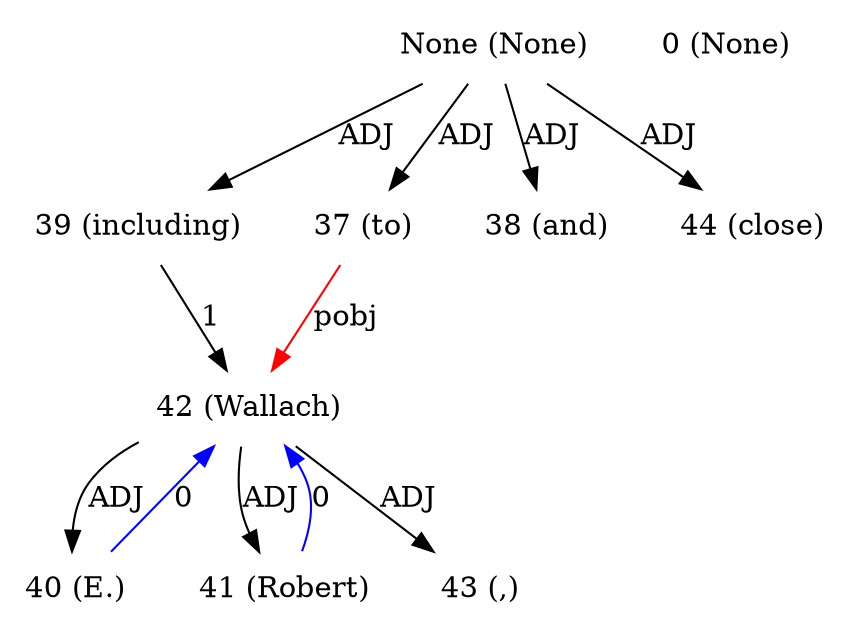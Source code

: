 digraph G{
edge [dir=forward]
node [shape=plaintext]

None [label="None (None)"]
None -> 39 [label="ADJ"]
None [label="None (None)"]
None -> 37 [label="ADJ"]
None -> 38 [label="ADJ"]
None [label="None (None)"]
None -> 44 [label="ADJ"]
0 [label="0 (None)"]
37 [label="37 (to)"]
38 [label="38 (and)"]
39 [label="39 (including)"]
39 -> 42 [label="1"]
40 [label="40 (E.)"]
40 -> 42 [label="0", color="blue"]
41 [label="41 (Robert)"]
41 -> 42 [label="0", color="blue"]
42 [label="42 (Wallach)"]
37 -> 42 [label="pobj", color="red"]
42 -> 40 [label="ADJ"]
42 -> 41 [label="ADJ"]
42 -> 43 [label="ADJ"]
43 [label="43 (,)"]
44 [label="44 (close)"]
}
